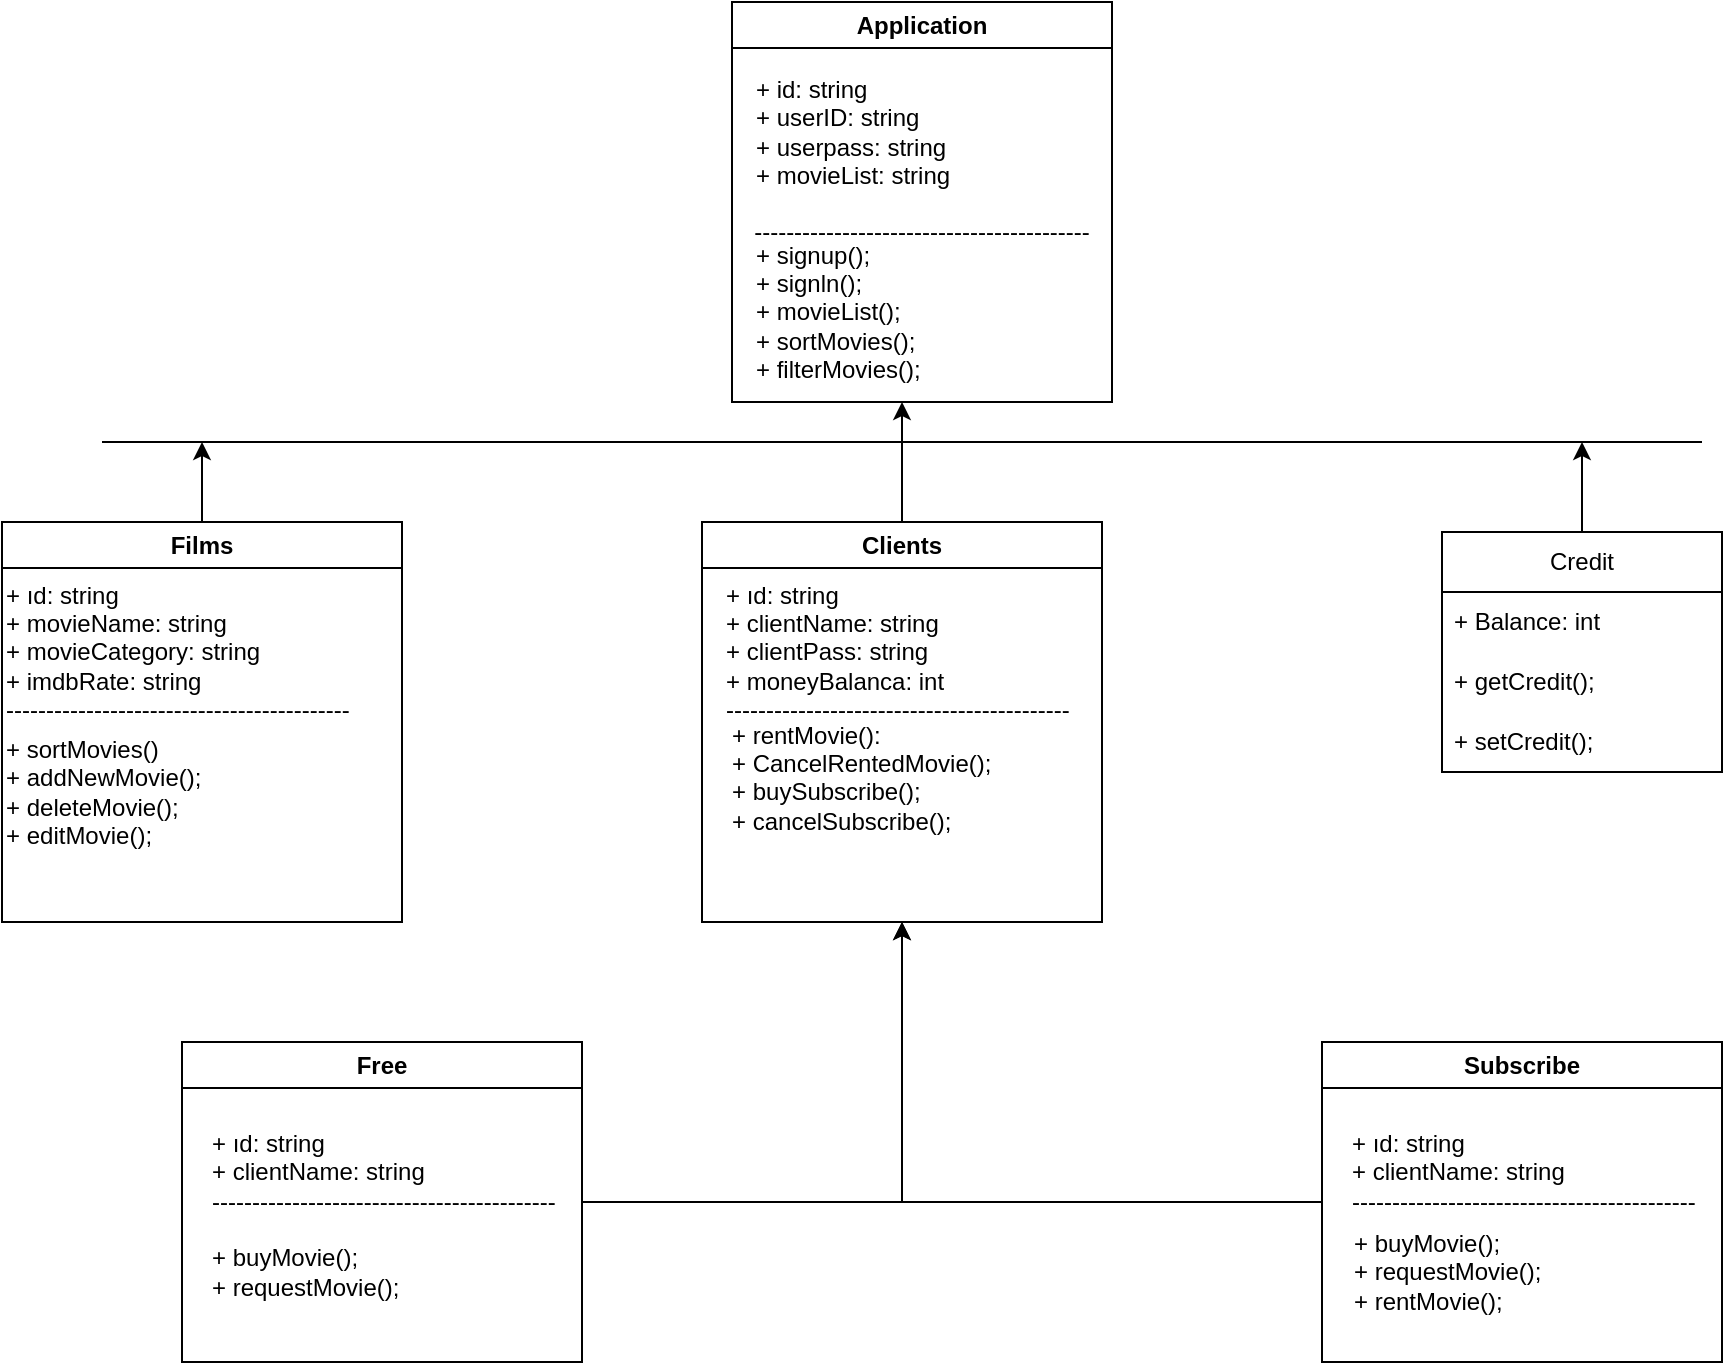 <mxfile version="26.2.14">
  <diagram name="Sayfa -1" id="KLiLc5vAUubbsRQLizZz">
    <mxGraphModel dx="1629" dy="889" grid="1" gridSize="10" guides="1" tooltips="1" connect="1" arrows="1" fold="1" page="1" pageScale="1" pageWidth="1169" pageHeight="1654" math="0" shadow="0">
      <root>
        <mxCell id="0" />
        <mxCell id="1" parent="0" />
        <mxCell id="mDHxfYU0JQhifHVUSU3j-7" value="Application" style="swimlane;whiteSpace=wrap;html=1;startSize=23;" vertex="1" parent="1">
          <mxGeometry x="395" y="20" width="190" height="200" as="geometry" />
        </mxCell>
        <mxCell id="mDHxfYU0JQhifHVUSU3j-2" value="+ id: string&lt;br&gt;+ userID: string&lt;br&gt;+ userpass: string&lt;br&gt;+ movieList: string" style="text;html=1;align=left;verticalAlign=middle;whiteSpace=wrap;rounded=0;" vertex="1" parent="mDHxfYU0JQhifHVUSU3j-7">
          <mxGeometry x="10" y="50" width="110" height="30" as="geometry" />
        </mxCell>
        <mxCell id="mDHxfYU0JQhifHVUSU3j-4" value="+ signup();&lt;br&gt;+ signln();&lt;br&gt;+ movieList();&amp;nbsp;&lt;br&gt;+ sortMovies();&lt;br&gt;+ filterMovies();" style="text;html=1;align=left;verticalAlign=middle;whiteSpace=wrap;rounded=0;" vertex="1" parent="mDHxfYU0JQhifHVUSU3j-7">
          <mxGeometry x="10" y="150" width="175" height="10" as="geometry" />
        </mxCell>
        <mxCell id="mDHxfYU0JQhifHVUSU3j-10" style="edgeStyle=orthogonalEdgeStyle;rounded=0;orthogonalLoop=1;jettySize=auto;html=1;exitX=0.5;exitY=1;exitDx=0;exitDy=0;" edge="1" parent="mDHxfYU0JQhifHVUSU3j-7" source="mDHxfYU0JQhifHVUSU3j-4" target="mDHxfYU0JQhifHVUSU3j-4">
          <mxGeometry relative="1" as="geometry" />
        </mxCell>
        <mxCell id="mDHxfYU0JQhifHVUSU3j-11" value="------------------------------------------" style="text;html=1;align=center;verticalAlign=middle;whiteSpace=wrap;rounded=0;" vertex="1" parent="mDHxfYU0JQhifHVUSU3j-7">
          <mxGeometry x="10" y="100" width="170" height="30" as="geometry" />
        </mxCell>
        <mxCell id="mDHxfYU0JQhifHVUSU3j-46" style="edgeStyle=orthogonalEdgeStyle;rounded=0;orthogonalLoop=1;jettySize=auto;html=1;exitX=0.5;exitY=1;exitDx=0;exitDy=0;" edge="1" parent="mDHxfYU0JQhifHVUSU3j-7" source="mDHxfYU0JQhifHVUSU3j-4" target="mDHxfYU0JQhifHVUSU3j-4">
          <mxGeometry relative="1" as="geometry" />
        </mxCell>
        <mxCell id="mDHxfYU0JQhifHVUSU3j-117" style="edgeStyle=orthogonalEdgeStyle;rounded=0;orthogonalLoop=1;jettySize=auto;html=1;" edge="1" parent="1" source="mDHxfYU0JQhifHVUSU3j-90">
          <mxGeometry relative="1" as="geometry">
            <mxPoint x="130" y="240" as="targetPoint" />
          </mxGeometry>
        </mxCell>
        <mxCell id="mDHxfYU0JQhifHVUSU3j-90" value="Films" style="swimlane;whiteSpace=wrap;html=1;" vertex="1" parent="1">
          <mxGeometry x="30" y="280" width="200" height="200" as="geometry" />
        </mxCell>
        <mxCell id="mDHxfYU0JQhifHVUSU3j-91" value="+ ıd: string&lt;br&gt;+ movieName: string&lt;br&gt;+ movieCategory: string&lt;br&gt;+ imdbRate: string&lt;br&gt;-------------------------------------------" style="text;html=1;align=left;verticalAlign=middle;whiteSpace=wrap;rounded=0;" vertex="1" parent="mDHxfYU0JQhifHVUSU3j-90">
          <mxGeometry y="60" width="175" height="10" as="geometry" />
        </mxCell>
        <mxCell id="mDHxfYU0JQhifHVUSU3j-92" value="+ sortMovies()&lt;br&gt;+ addNewMovie();&lt;br&gt;+ deleteMovie();&lt;br&gt;+ editMovie();" style="text;html=1;align=left;verticalAlign=middle;whiteSpace=wrap;rounded=0;" vertex="1" parent="mDHxfYU0JQhifHVUSU3j-90">
          <mxGeometry y="130" width="175" height="10" as="geometry" />
        </mxCell>
        <mxCell id="mDHxfYU0JQhifHVUSU3j-118" style="edgeStyle=orthogonalEdgeStyle;rounded=0;orthogonalLoop=1;jettySize=auto;html=1;" edge="1" parent="1" source="mDHxfYU0JQhifHVUSU3j-93">
          <mxGeometry relative="1" as="geometry">
            <mxPoint x="480" y="220" as="targetPoint" />
          </mxGeometry>
        </mxCell>
        <mxCell id="mDHxfYU0JQhifHVUSU3j-93" value="Clients" style="swimlane;whiteSpace=wrap;html=1;" vertex="1" parent="1">
          <mxGeometry x="380" y="280" width="200" height="200" as="geometry" />
        </mxCell>
        <mxCell id="mDHxfYU0JQhifHVUSU3j-94" value="+ ıd: string&lt;br&gt;+ clientName: string&lt;br&gt;+ clientPass: string&lt;br&gt;+ moneyBalanca: int&lt;br&gt;-------------------------------------------" style="text;html=1;align=left;verticalAlign=middle;whiteSpace=wrap;rounded=0;" vertex="1" parent="mDHxfYU0JQhifHVUSU3j-93">
          <mxGeometry x="10" y="60" width="175" height="10" as="geometry" />
        </mxCell>
        <mxCell id="mDHxfYU0JQhifHVUSU3j-95" value="+ rentMovie():&lt;br&gt;+ CancelRentedMovie();&amp;nbsp;&lt;br&gt;+ buySubscribe();&lt;br&gt;+ cancelSubscribe();&lt;div&gt;&lt;br/&gt;&lt;/div&gt;" style="text;html=1;align=left;verticalAlign=middle;whiteSpace=wrap;rounded=0;" vertex="1" parent="mDHxfYU0JQhifHVUSU3j-93">
          <mxGeometry x="12.5" y="130" width="175" height="10" as="geometry" />
        </mxCell>
        <mxCell id="mDHxfYU0JQhifHVUSU3j-119" style="edgeStyle=orthogonalEdgeStyle;rounded=0;orthogonalLoop=1;jettySize=auto;html=1;" edge="1" parent="1" source="mDHxfYU0JQhifHVUSU3j-96">
          <mxGeometry relative="1" as="geometry">
            <mxPoint x="820" y="240" as="targetPoint" />
          </mxGeometry>
        </mxCell>
        <mxCell id="mDHxfYU0JQhifHVUSU3j-96" value="Credit" style="swimlane;fontStyle=0;childLayout=stackLayout;horizontal=1;startSize=30;horizontalStack=0;resizeParent=1;resizeParentMax=0;resizeLast=0;collapsible=1;marginBottom=0;whiteSpace=wrap;html=1;" vertex="1" parent="1">
          <mxGeometry x="750" y="285" width="140" height="120" as="geometry" />
        </mxCell>
        <mxCell id="mDHxfYU0JQhifHVUSU3j-97" value="+ Balance: int" style="text;strokeColor=none;fillColor=none;align=left;verticalAlign=middle;spacingLeft=4;spacingRight=4;overflow=hidden;points=[[0,0.5],[1,0.5]];portConstraint=eastwest;rotatable=0;whiteSpace=wrap;html=1;" vertex="1" parent="mDHxfYU0JQhifHVUSU3j-96">
          <mxGeometry y="30" width="140" height="30" as="geometry" />
        </mxCell>
        <mxCell id="mDHxfYU0JQhifHVUSU3j-98" value="+ getCredit();" style="text;strokeColor=none;fillColor=none;align=left;verticalAlign=middle;spacingLeft=4;spacingRight=4;overflow=hidden;points=[[0,0.5],[1,0.5]];portConstraint=eastwest;rotatable=0;whiteSpace=wrap;html=1;" vertex="1" parent="mDHxfYU0JQhifHVUSU3j-96">
          <mxGeometry y="60" width="140" height="30" as="geometry" />
        </mxCell>
        <mxCell id="mDHxfYU0JQhifHVUSU3j-99" value="+ setCredit();" style="text;strokeColor=none;fillColor=none;align=left;verticalAlign=middle;spacingLeft=4;spacingRight=4;overflow=hidden;points=[[0,0.5],[1,0.5]];portConstraint=eastwest;rotatable=0;whiteSpace=wrap;html=1;" vertex="1" parent="mDHxfYU0JQhifHVUSU3j-96">
          <mxGeometry y="90" width="140" height="30" as="geometry" />
        </mxCell>
        <mxCell id="mDHxfYU0JQhifHVUSU3j-110" style="edgeStyle=orthogonalEdgeStyle;rounded=0;orthogonalLoop=1;jettySize=auto;html=1;entryX=0.5;entryY=1;entryDx=0;entryDy=0;" edge="1" parent="1" source="mDHxfYU0JQhifHVUSU3j-100" target="mDHxfYU0JQhifHVUSU3j-93">
          <mxGeometry relative="1" as="geometry" />
        </mxCell>
        <mxCell id="mDHxfYU0JQhifHVUSU3j-100" value="Free" style="swimlane;whiteSpace=wrap;html=1;" vertex="1" parent="1">
          <mxGeometry x="120" y="540" width="200" height="160" as="geometry" />
        </mxCell>
        <mxCell id="mDHxfYU0JQhifHVUSU3j-101" value="+ ıd: string&lt;br&gt;+ clientName: string&lt;br&gt;-------------------------------------------" style="text;html=1;align=left;verticalAlign=middle;whiteSpace=wrap;rounded=0;" vertex="1" parent="mDHxfYU0JQhifHVUSU3j-100">
          <mxGeometry x="12.5" y="60" width="175" height="10" as="geometry" />
        </mxCell>
        <mxCell id="mDHxfYU0JQhifHVUSU3j-102" value="+ buyMovie();&lt;br&gt;+ requestMovie();" style="text;html=1;align=left;verticalAlign=middle;whiteSpace=wrap;rounded=0;" vertex="1" parent="mDHxfYU0JQhifHVUSU3j-100">
          <mxGeometry x="12.5" y="110" width="175" height="10" as="geometry" />
        </mxCell>
        <mxCell id="mDHxfYU0JQhifHVUSU3j-109" style="edgeStyle=orthogonalEdgeStyle;rounded=0;orthogonalLoop=1;jettySize=auto;html=1;entryX=0.5;entryY=1;entryDx=0;entryDy=0;" edge="1" parent="1" source="mDHxfYU0JQhifHVUSU3j-103" target="mDHxfYU0JQhifHVUSU3j-93">
          <mxGeometry relative="1" as="geometry" />
        </mxCell>
        <mxCell id="mDHxfYU0JQhifHVUSU3j-103" value="Subscribe" style="swimlane;whiteSpace=wrap;html=1;" vertex="1" parent="1">
          <mxGeometry x="690" y="540" width="200" height="160" as="geometry" />
        </mxCell>
        <mxCell id="mDHxfYU0JQhifHVUSU3j-104" value="+ ıd: string&lt;br&gt;+ clientName: string&lt;br&gt;-------------------------------------------" style="text;html=1;align=left;verticalAlign=middle;whiteSpace=wrap;rounded=0;" vertex="1" parent="mDHxfYU0JQhifHVUSU3j-103">
          <mxGeometry x="12.5" y="60" width="175" height="10" as="geometry" />
        </mxCell>
        <mxCell id="mDHxfYU0JQhifHVUSU3j-105" value="+ buyMovie();&lt;br&gt;+ requestMovie();&lt;br&gt;+ rentMovie();" style="text;html=1;align=left;verticalAlign=middle;whiteSpace=wrap;rounded=0;" vertex="1" parent="mDHxfYU0JQhifHVUSU3j-103">
          <mxGeometry x="13.5" y="110" width="175" height="10" as="geometry" />
        </mxCell>
        <mxCell id="mDHxfYU0JQhifHVUSU3j-116" value="" style="endArrow=none;html=1;rounded=0;" edge="1" parent="1">
          <mxGeometry width="50" height="50" relative="1" as="geometry">
            <mxPoint x="80" y="240" as="sourcePoint" />
            <mxPoint x="880" y="240" as="targetPoint" />
          </mxGeometry>
        </mxCell>
      </root>
    </mxGraphModel>
  </diagram>
</mxfile>
